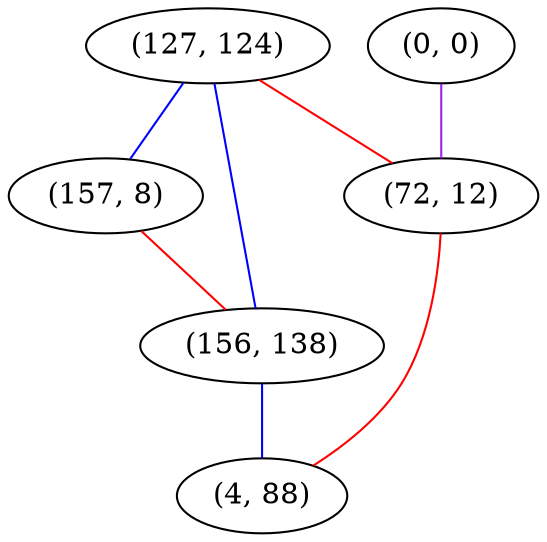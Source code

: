 graph "" {
"(127, 124)";
"(0, 0)";
"(157, 8)";
"(72, 12)";
"(156, 138)";
"(4, 88)";
"(127, 124)" -- "(156, 138)"  [color=blue, key=0, weight=3];
"(127, 124)" -- "(157, 8)"  [color=blue, key=0, weight=3];
"(127, 124)" -- "(72, 12)"  [color=red, key=0, weight=1];
"(0, 0)" -- "(72, 12)"  [color=purple, key=0, weight=4];
"(157, 8)" -- "(156, 138)"  [color=red, key=0, weight=1];
"(72, 12)" -- "(4, 88)"  [color=red, key=0, weight=1];
"(156, 138)" -- "(4, 88)"  [color=blue, key=0, weight=3];
}
